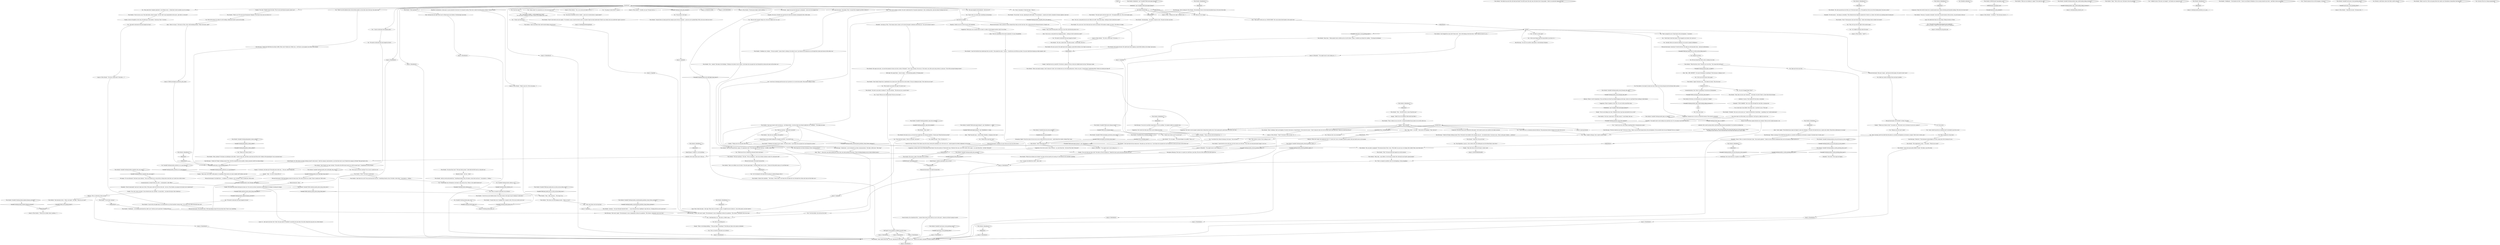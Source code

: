 # WHIRLING F1 / HARDIE
# Titus Hardie, leader of the militant union wing Hardie Boys. Mass dialogue + Gardener and Boys:
#
#1) Admit they lynched the man because of a rape.
#2) WHITE: Rhetoric to get them to tell you Klaasje was victim (Evrart makes easier -- leads to Klaasje, Klaasje betrays)
#3) React to Klaasje's betrayal
#4) WHITE: Suggestion to get them to counterbetray and reveal Assassination
#5) something to get them to reveal Instigator (Ruby)
# ==================================================
digraph G {
	  0 [label="START"];
	  1 [label="input"];
	  2 [label="Suggestion: The *boys* are too eager to please him to keep their mouths shut. You're gonna get a good head count here, just wait..."];
	  3 [label="You: \"I'm going to level with you. She's the next link in the chain that leads me to the mercenary's killer.\"\n\"I'm going to level with you. She's the next link in the chain that leads me to Lely's killer.\""];
	  4 [label="Composure: He and his men carry themselves like giants. You'll need to prove your mettle to be taken seriously."];
	  5 [label="You: \"I have seen her in a laudanum-induced delirium. The paranormal instinct whispers her name into my ear.\""];
	  6 [label="You: \"I suspect she killed the victim -- that's why.\""];
	  7 [label="You: What are *you* doing?"];
	  8 [label="You: \"We need to talk about the man hanged out back.\""];
	  9 [label="Titus Hardie: \"I can't for the life of me understand why you did it.\" He spreads his arms. \"I mean... I would have just left him up there. You must really like cleaning up other people's shit.\""];
	  10 [label="Glen: \"Yeah, gave them real nice big dicks.\""];
	  11 [label="Jump to: [Hardiehub1]"];
	  12 [label="You: \"I did think that, yes -- that she's a *little* crazy...\""];
	  13 [label="Titus Hardie: \"Lawman...\" he says through clenched teeth. \"... I am at the end of my *goddamn* rope with you. I fucking told you not to push her!\""];
	  14 [label="Physical Instrument: Goddamn *no one* tells you to put your fists down!"];
	  15 [label="Titus Hardie: \"You think we go into this shit deaf and dumb? You RCM aren't the only ones who know how to bug people -- there's no university degree for that.\""];
	  16 [label="Conceptualization: Actually there are a few -- cryptoanalyst, radio officer..."];
	  17 [label="Titus Hardie: \"Don't put yourself down, Angus. It's important work.\" The chief picks his beer back up -- to offer a silent toast."];
	  18 [label="Titus Hardie: \"Don't think I forgot how I specifically let you know how I felt about her arrest either.\" He says shaking his head. \"Now what do you want?\""];
	  19 [label="Titus Hardie: The rage in his eyes - you see the moment it burns out into a state of *finished*. \"Sure. Sure, lawman. You do you.\" He cracks a can, fills up his mug, downs it, and says: \"I'll do Titus and get fucking wasted.\""];
	  20 [label="Half Light: His anger flares -- here it comes...! The blistering apathy of *fucking done*."];
	  21 [label="Jump to: [Hardiehub1]"];
	  22 [label="mini hub for serenity"];
	  23 [label="Titus Hardie: \"Incriminating... now that's a big boy word.\" He puts his beer can down."];
	  24 [label="Inland Empire: No. How about you keep sticking around? Look around -- find the company representative, see what they have to say? Maybe the company will help? Then get back to this."];
	  25 [label="Shanky: \"Yeah, fuck off!\""];
	  26 [label="Authority: He's used to giving orders and having them obeyed immediately. You should not indulge him."];
	  27 [label="Titus Hardie: \"That's not nearly enough. I don't wanna be *rude*, but we kinda have our own thing going here. Unless you got a *sound theory* implicating Ruby I think you should just take off.\""];
	  28 [label="Titus Hardie: IsKimHere()"];
	  29 [label="IsKimHere()", shape=diamond];
	  30 [label="!(IsKimHere())", shape=diamond];
	  31 [label="Elizabeth: \"For the record...\" she steps in, forcefully. \"Titus Hardie did not explicitly specify the *victim* as a whore. Nor did he say anything about trusting her.\""];
	  32 [label="Alain: \"She's just in denial, asshole. You don't understand the *traumatic experience*. She's shutting down. And she doesn't fucking trust you.\""];
	  33 [label="You: \"A few more things about the tape before I go listen to it...\""];
	  34 [label="Titus Hardie: \"What's on it? We call it the Doorgunner Megamix. You'll know why, once you listen to it.\""];
	  35 [label="Elizabeth: \"Stop it. This is a waste of everyone's time.\" She sounds agitated. \"I think we have already established that you're not going to single anyone out.\""];
	  36 [label="Titus Hardie: Variable[\"whirling.hardie_logic_wc_failed\"]"];
	  37 [label="Variable[\"whirling.hardie_logic_wc_failed\"]", shape=diamond];
	  38 [label="!(Variable[\"whirling.hardie_logic_wc_failed\"])", shape=diamond];
	  39 [label="You: Shift your centre of balance from one leg to another."];
	  40 [label="You: Engage eye-twitch."];
	  41 [label="Titus Hardie: IsKimHere()  and  Variable[\"TASK.interrogate_klaasje\"]"];
	  42 [label="IsKimHere()  and  Variable[\"TASK.interrogate_klaasje\"]", shape=diamond];
	  43 [label="!(IsKimHere()  and  Variable[\"TASK.interrogate_klaasje\"])", shape=diamond];
	  44 [label="Jump to: [Hardiehub1]"];
	  45 [label="You: \"So I've listened to the tape and I'm going to confront Klaasje with it.\""];
	  46 [label="You: \"How long have you been listening to their communications?\""];
	  47 [label="You: \"Hold up, her face -- what did it look like?\""];
	  48 [label="You: \"That was the *normal* thing to do. She was a flight risk. I'm a cop.\""];
	  49 [label="Titus Hardie: Variable[\"whirling.hardies_empathy_titus_isnt_angry\"]"];
	  50 [label="Variable[\"whirling.hardies_empathy_titus_isnt_angry\"]", shape=diamond];
	  51 [label="!(Variable[\"whirling.hardies_empathy_titus_isnt_angry\"])", shape=diamond];
	  52 [label="Jump to: [Hardiehub1]"];
	  53 [label="You: \"Guess what: I've come upon something incriminating.\""];
	  54 [label="Jump to: [whirling.titus_big_dick_cop]"];
	  55 [label="Jump to: [Titus Hardie: \"\"Oh, so you went and talked to my m...\"]"];
	  56 [label="You: Establish authority."];
	  57 [label="You: Variable[\"whirling.hardie_authority_wc_to_get_klaasje\"]"];
	  58 [label="Variable[\"whirling.hardie_authority_wc_to_get_klaasje\"]", shape=diamond];
	  59 [label="!(Variable[\"whirling.hardie_authority_wc_to_get_klaasje\"])", shape=diamond];
	  60 [label="Titus Hardie: \"No-no-no,\" he points at himself, \"eyes here! You got business with my boys, you got business with me.\""];
	  61 [label="Jump to: [Theo: \"Sitting on his right: standard work...\"]"];
	  62 [label="You: \"First, we need to talk about your attitude.\""];
	  63 [label="Glen: \"Hey asshole, up here! We're talking to you!\""];
	  64 [label="Titus Hardie: \"Why?\" He leans back and regards you with curiosity."];
	  65 [label="Glen: \"Hey, I don't... oh, okay...\" Glen bursts out laughing. \"Yeah, take me!\""];
	  66 [label="You: \"A civil war is brewing and the only way to prevent it is to solve the murder. That means talking to Ruby.\""];
	  67 [label="Shanky: \"Yes, she's crazy, you know,\" the rat-faced man says carefully. \"A crazy-bitch -- you know the type. She's fucked up.\""];
	  68 [label="Rhetoric: When she's angry, she emphasizes the *s*. It gives her voice a strangely hypnotic quality. Her lips barely move as she speaks."];
	  69 [label="Titus Hardie: \"Okay, okay... easy, fellows. Give the guy a break. He's obviously one of god's special people.\""];
	  70 [label="Untitled hub"];
	  71 [label="Suggestion: These guys are so macho they're ready to confess to first-degree murder. Ask if it was them."];
	  72 [label="Physical Instrument: With begrudging respect he leans back. The room around you is silent. Time to speak now. With words."];
	  73 [label="Logic: Or... don't get in his face *yet*. Wait. You may need to *establish* yourself in his eyes later. If you fail, doing this may give you a fresh chance!"];
	  74 [label="Suggestion: There's laughter in the room. Try not to kill yourself this time."];
	  75 [label="Jump to: [tapehub]"];
	  76 [label="Titus Hardie: \"Goddamn you, Sunboy...\" He says quietly. \"I guess there's nothing to do about it now. I just hope she can game her way through the system and come out the other way.\""];
	  77 [label="Titus Hardie: He stares at you, as if you'd just called him your choicest expletive. \"Excuse me? What the fuck was that?\""];
	  78 [label="Jump to: [gaveuprubyhub]"];
	  79 [label="You: \"Because she's your real leader.\""];
	  80 [label="Perception (Sight): From the corner of your eye you see a little bird fly into the bush -- right behind the window; behind Titus' back."];
	  81 [label="Titus Hardie: IsKimHere()"];
	  82 [label="IsKimHere()", shape=diamond];
	  83 [label="!(IsKimHere())", shape=diamond];
	  84 [label="Kim Kitsuragi: \"I think we'll *keep* sticking around, Titus. You'll be surprised at how quickly a theory presents itself if you keep looking.\""];
	  85 [label="Titus Hardie: IsTHCPresent(\"apocalypse_cop\")"];
	  86 [label="IsTHCPresent(\"apocalypse_cop\")", shape=diamond];
	  87 [label="!(IsTHCPresent(\"apocalypse_cop\"))", shape=diamond];
	  88 [label="Physical Instrument: Get *further* in there. Escalate."];
	  89 [label="Titus Hardie: His eyes narrow. His right hand starts tapping a quick little rhythm on his thigh: tap tap tap."];
	  90 [label="Shanky: \"You're sure taking your time. Waiting for him to get ripe and pretty for you, huh?\""];
	  91 [label="Titus Hardie: Variable[\"TASK.interrogate_klaasje\"]  and  IsKimHere() == false"];
	  92 [label="Variable[\"TASK.interrogate_klaasje\"]  and  IsKimHere() == false", shape=diamond];
	  93 [label="!(Variable[\"TASK.interrogate_klaasje\"]  and  IsKimHere() == false)", shape=diamond];
	  94 [label="Jump to: [Hardiehub1]"];
	  95 [label="You: At my age you will be dead, you're impulsive. You'll get in a fight you won't win."];
	  96 [label="Physical Instrument: The moment ends. With begrudging respect the man leans back. Time to say something."];
	  97 [label="Half Light: Do not explain or defend yourself, attack."];
	  98 [label="Titus Hardie: IsKimHere()"];
	  99 [label="IsKimHere()", shape=diamond];
	  100 [label="!(IsKimHere())", shape=diamond];
	  101 [label="Logic: This is their last play -- this tape. Their story is in tatters, a mess. It might be nice to listen to -- but at this point, you don't need to."];
	  102 [label="Kim Kitsuragi: \"Understood -- you've listened in on their communications.\" He takes a little note. \"How long?\""];
	  103 [label="Untitled hub (02)"];
	  104 [label="Jump to: [LYNCHUBENDGAME]"];
	  105 [label="Eugene: \"Or Denisse, the diner girl! The milk rack on that one...\" He says, almost elegiacally."];
	  106 [label="You: (Leave the tape.) \"No thanks, Titus. I can get this wrapped up better without it.\""];
	  107 [label="You: \"So I talked to Klaasje about the tape.\""];
	  108 [label="Titus Hardie: He frowns, but then gives you a quick nod. \"Alright.\""];
	  109 [label="Titus Hardie: CheckItem(\"key_workshop_spare\")"];
	  110 [label="CheckItem(\"key_workshop_spare\")", shape=diamond];
	  111 [label="!(CheckItem(\"key_workshop_spare\"))", shape=diamond];
	  112 [label="You: \"Look, I need to pin this on someone and I've decided to pin this on her.\""];
	  113 [label="Titus Hardie: \"What are you looking at, copper?\" He cracks his neck."];
	  114 [label="Jump to: [Hardiehub1]"];
	  115 [label="Titus Hardie: IsKimHere()"];
	  116 [label="IsKimHere()", shape=diamond];
	  117 [label="!(IsKimHere())", shape=diamond];
	  118 [label="Titus Hardie: Variable[\"whirling.hardie_went_through_ruby_info\"]"];
	  119 [label="Variable[\"whirling.hardie_went_through_ruby_info\"]", shape=diamond];
	  120 [label="!(Variable[\"whirling.hardie_went_through_ruby_info\"])", shape=diamond];
	  121 [label="Jump to: [Hardiehub1]"];
	  122 [label="Visual Calculus: Do a headcount first -- connect these men to the tracks you saw in the yard -- chances are they're going to match."];
	  123 [label="Titus Hardie: \"And you went and pushed her.\" Something breaks in him. He takes a step closer and says: \"I am going to... fucking...\""];
	  124 [label="Elizabeth: \"TITUS HARDIE!\" Her voice rings through the room like a warning shot."];
	  125 [label="Titus Hardie: Variable[\"whirling.hardies_reactionspeed_gardener_stops_tituses_advance\"]"];
	  126 [label="Variable[\"whirling.hardies_reactionspeed_gardener_stops_tituses_advance\"]", shape=diamond];
	  127 [label="!(Variable[\"whirling.hardies_reactionspeed_gardener_stops_tituses_advance\"])", shape=diamond];
	  128 [label="You: \"Oh my god, she had a sad face? I'm so sorry I made her sad.\""];
	  129 [label="You: (Take the tape.) \"Fine. I'll listen to it.\""];
	  130 [label="You: \"Sorry, I misspoke. I'll take the tape.\" (Take it.)"];
	  131 [label="You: \"I want to talk about the hanging again.\""];
	  132 [label="You: \"Me and Evrart talked. He promised you'd cooperate.\"\n\"I told you already, I spoke to Evrart and he said you'd cooperate.\""];
	  133 [label="Titus Hardie: Variable[\"whirling.hardies_logic_understandig_taking_inventory\"]"];
	  134 [label="Variable[\"whirling.hardies_logic_understandig_taking_inventory\"]", shape=diamond];
	  135 [label="!(Variable[\"whirling.hardies_logic_understandig_taking_inventory\"])", shape=diamond];
	  136 [label="Jump to: [whathappenedthatnighthub]"];
	  137 [label="Empathy: Neither one of us will ever get it off completely."];
	  138 [label="You: Cross your arms."];
	  139 [label="Titus Hardie: Variable[\"whirling.gardener_main_hub_reached\"]"];
	  140 [label="Variable[\"whirling.gardener_main_hub_reached\"]", shape=diamond];
	  141 [label="!(Variable[\"whirling.gardener_main_hub_reached\"])", shape=diamond];
	  142 [label="Shanky: \"You sure took your time, huh?\" He looks to Titus for approval. \"Waited for him to get real ripe and pretty for you?\""];
	  143 [label="Elizabeth: \"You might want to start asking your questions now. It's not going to get better than this.\""];
	  144 [label="Titus Hardie: \"Probably,\" the scars on his arms say. \"I need to be like this to lead them -- something *you* would understand.\""];
	  145 [label="Titus Hardie: *Good*, the twitch in his eye replies. *I've beaten a man so hard he doesn't move. Or maybe I kept his head underwater? Hard to say which, but you can feel the *ugly* in me too.*"];
	  146 [label="Titus Hardie: \"What?\" He doesn't understand."];
	  147 [label="Titus Hardie: \"Nothing to do about it now I guess.\" He nods slowly. \"I just hope she can game her way through the system.\""];
	  148 [label="You: \"Fuck with the Sunboy.\" (Point to yourself) \"Get burnt.\""];
	  149 [label="You: \"I can finish this without listening to the tape.\" (Do not take it.)"];
	  150 [label="Titus Hardie: \"You're coo-coo, cop.\" His smile hides a flash of anger. \"I'm the *only* man responsible for this unit -- get with it, or fuck off.\""];
	  151 [label="Titus Hardie: \"Nope.\" That's all he says. He doesn't even do anything."];
	  152 [label="Titus Hardie: \"Next question.\""];
	  153 [label="You: \"I'm going to take off now.\" [Leave.]"];
	  154 [label="You: \"Okay, I talked to Klaasje. Now I need to talk to Ruby.\""];
	  155 [label="Titus Hardie: \"Sounds like you're *making* her a suspect in this. Not on my watch you're not.\""];
	  156 [label="Rhetoric: There's *a lot* of questions. If you ask them now they'll just keep bringing up the tape. Listen to it and they'll have nothing to hide behind."];
	  157 [label="Titus Hardie: \"The coppernado is back...\" He smirks. \"What do you want?\""];
	  158 [label="Esprit de Corps: Precinct 57th's finest scans the room, leaving the speaking to you: He trusts you -- maybe against his better judgement, but he does."];
	  159 [label="Titus Hardie: \"You do that,\" he says, adjusting his belt buckle. \"Oh, and keep it -- maybe you'll need a reminder of human ugliness some day.\""];
	  160 [label="Titus Hardie: \"Good. Glad to hear that,\" he says, adjusting his belt buckle. \"You can keep it, too -- maybe you'll need a reminder of human ugliness some day.\""];
	  161 [label="Hardiehub1"];
	  162 [label="You: The chatter is too inane to reach your ears: Raise your chin and gaze into the distance like a prince."];
	  163 [label="You: \"So what's on this tape?\""];
	  164 [label="You: \"Where can I listen to this?\""];
	  165 [label="Suggestion: You've hit a nerve. Titus is furious -- no, more than that -- the loyal Titus feels *betrayed*."];
	  166 [label="Jump to: [tapehub]"];
	  167 [label="Jump to: [Titus Hardie: \"\"Ruby's one of us. We're not gonna...\"]"];
	  168 [label="Jump to: [tapehub]"];
	  169 [label="Titus Hardie: \"Yeah... Khm, anyways...\" He wraps it up."];
	  170 [label="Titus Hardie: \"It's you again...\" He acknowledges you gruffly. \"What is it?\""];
	  171 [label="Titus Hardie: \"Yeah, you ruthless son of a bitch.\" He nods approvingly. \"I certainly didn't have it in me -- I always let the pretty ones go. I'm soft like that.\""];
	  172 [label="Titus Hardie: \"And what do you do? You go and push her anyway!\" Something breaks in him. He takes a step closer. \"I am going to... fucking...\""];
	  173 [label="You: \"Har-Mageddon is upon us. She's better off in the holding-pen once the Blood Rains come down.\""];
	  174 [label="Jump to: [Hardiehub1]"];
	  175 [label="Composure: Wants the world to know he's a macho-macho man: tobacco-chewing and knuckle-cracking. Who else do we have here?"];
	  176 [label="Kim Kitsuragi: \"I think we'll keep sticking around, Titus. We haven't even talked to the company rep yet -- we should do that,\" he turns to you. \"She's on the pier I believe... northwest.\""];
	  177 [label="Titus Hardie: IsKimHere()"];
	  178 [label="IsKimHere()", shape=diamond];
	  179 [label="!(IsKimHere())", shape=diamond];
	  180 [label="Jump to: [TASK.investigate_mysterious_door_done]"];
	  181 [label="Titus Hardie: \"Here, jerkwad!\" He slams an audiotape on the table. \"Listen to this shit, and then come back and tell me the *Soldier of the Apocalypse* was an innocent man.\""];
	  182 [label="Titus Hardie: IsKimHere()"];
	  183 [label="IsKimHere()", shape=diamond];
	  184 [label="!(IsKimHere())", shape=diamond];
	  185 [label="Titus Hardie: IsKimHere()"];
	  186 [label="IsKimHere()", shape=diamond];
	  187 [label="!(IsKimHere())", shape=diamond];
	  188 [label="Eugene: \"No, man,\" Eugene raises his hand. \"Pin it on me and frame me good, mister Law!\""];
	  189 [label="You: \"I want to go over a few things regarding Ruby's disappearance again.\""];
	  190 [label="Elizabeth: \"Over here!\" She snaps her fingers."];
	  191 [label="Titus Hardie: \"Look, the insane police officer is back.\" He takes a sip of his beer."];
	  192 [label="Jump to: [Hardiehub1]"];
	  193 [label="You: With all the abuse I've taken I'm still walking, talking and ready to get into this fight."];
	  194 [label="Conceptualization: Now *that* is intriguing. You had me at Doorgunner."];
	  195 [label="You: \"I think I get the picture.\""];
	  196 [label="Jump to: [Titus Hardie: \"\"A bullet, you say?\" He pats the ba...\"]"];
	  197 [label="You: \"Guess what? I've connected you to the local drug trade.\""];
	  198 [label="You: \"I talked to Joyce. The merc you hanged -- his friends are coming for you.\""];
	  199 [label="Jump to: [Titus Hardie: \"\"Yeah?\" He doesn't seem worried. \"B...\"]"];
	  200 [label="Titus Hardie: Variable[\"pier.joyce_hub_reached\"]"];
	  201 [label="Variable[\"pier.joyce_hub_reached\"]", shape=diamond];
	  202 [label="!(Variable[\"pier.joyce_hub_reached\"])", shape=diamond];
	  203 [label="Inland Empire: Another apocalyptic actor in town?"];
	  204 [label="Titus Hardie: \"Looks like the circus left town, but the clowns are still here.\" Titus does not look particularly happy to see you."];
	  205 [label="Titus Hardie: IsKimHere()"];
	  206 [label="IsKimHere()", shape=diamond];
	  207 [label="!(IsKimHere())", shape=diamond];
	  208 [label="You: \"Klaasje says she wasn't raped.\""];
	  209 [label="Glen: \"Yeah, play it with your ass, COCKSUCKER!\" His voice echoes like thunder in the small room."];
	  210 [label="Titus Hardie: *I can do this all night long*, his clenched fists say, their knuckles turning white. *I'm young. You're fifty thousand years old*."];
	  211 [label="Titus Hardie: \"Oh, this is about him?\" He looks around. \"A real looker, that one...\""];
	  212 [label="Glen: \"Oh, he's a real pretty boy by now. REAL hot stuff!\" Glen nods along. \"Letting out that *pretty-boy smell*.\""];
	  213 [label="Jump to: [Elizabeth: \"\"You might want to start asking you...\"]"];
	  214 [label="Jump to: [Hardiehub1]"];
	  215 [label="You: In that time I have killed. More than once. I can feel it in me. *The ugly.*"];
	  216 [label="Authority: Success. Titus backs off. Fists down, everybody."];
	  217 [label="Electrochemistry: Beer."];
	  218 [label="You: \"I don't know what that means. It just popped in my head. Let's move on.\""];
	  219 [label="Titus Hardie: \"Don't forget your tape, lawman.\" He pushes the little tape toward you with his giant hand. \"Compliments of Titus Hardie.\""];
	  220 [label="Jump to: [Titus Hardie: \"\"Oh, this is about him?\" He looks a...\"]"];
	  221 [label="Jump to: [Titus Hardie: \"\"Oh, this is about him?\" He looks a...\"]"];
	  222 [label="Jump to: [EVIDENCE HUB]"];
	  223 [label="You: \"I found eight sets of footprints, but there's only seven of you. Where is the eighth Hardie boy?\""];
	  224 [label="Reaction Speed: ...hit you -- duck!"];
	  225 [label="Titus Hardie: \"*You don't get to tell me what to do*.\" He impersonates you. The crowd laughs again..."];
	  226 [label="You: Don't say anything yet."];
	  227 [label="Titus Hardie: IsKimHere()"];
	  228 [label="IsKimHere()", shape=diamond];
	  229 [label="!(IsKimHere())", shape=diamond];
	  230 [label="Jump to: [Hardiehub1]"];
	  231 [label="Inland Empire: Frankly it's a bit terrifying."];
	  232 [label="Kim Kitsuragi: \"I'm sure we can find a tape player. It's not a problem,\" he repeats calmly in a hushed voice."];
	  233 [label="Kim Kitsuragi: \"Wh-why would you say that?\" He turns to Titus. \"Ruby is just the next logical link in the investigation. If we can talk to her we can *eliminate* her as a suspect.\""];
	  234 [label="Titus Hardie: \"Yeah, what?\""];
	  235 [label="Titus Hardie: Variable[\"TASK.arrest_klaasje_done\"]"];
	  236 [label="Variable[\"TASK.arrest_klaasje_done\"]", shape=diamond];
	  237 [label="!(Variable[\"TASK.arrest_klaasje_done\"])", shape=diamond];
	  238 [label="Jump to: [Hardiehub1]"];
	  239 [label="Shanky: The small man mimes blowing his brains out. You see his rat-face contorted in mock despair, his fingers touching his temple."];
	  240 [label="You: \"So you've bugged them? How?\""];
	  241 [label="You: \"Which one of you is doing this advanced radio work then?\""];
	  242 [label="Eugene: \"Yeah, man, you're like a radio genius or something. Those notes are some in depth stuff. Indexes and shit.\""];
	  243 [label="Jump to: [whirling.hardie_authority_wc_to_get_ ...]"];
	  244 [label="Kim Kitsuragi: \"We're looking for Titus Hardie.\" The lieutenant turns to the broad-shouldered man at the end of the table."];
	  245 [label="Kim Kitsuragi: \"Detective.\" The lieutenant acknowledges you with a sharp note. He's leaving it to you."];
	  246 [label="Titus Hardie: The room is silent. The leader does not flinch."];
	  247 [label="You: \"She is missing, and if you hide from the police in a murder investigation you become a suspect. That's how it works, guys.\""];
	  248 [label="Titus Hardie: \"Fuck!\" The big man's eyes and veins bulge. \"I knew that fucking whore couldn't be trusted!\""];
	  249 [label="Titus Hardie: \"Oh, shut up and stay out of this, Liz!\" He turns back to you. \"He raped her. He was out of his fucking mind. You have no idea!\""];
	  250 [label="Kim Kitsuragi: \"Listen. She wasn't raped.\" The lieutenant's voice is beginning to betray his agitation. \"The witness' statements were very clear.\""];
	  251 [label="tapehub"];
	  252 [label="Shanky: \"'Where can I listen to this?'\" he mocks you. \"Why don't you try shoving it up your ass, genius?!\""];
	  253 [label="You: Tilt your head from side to side, cracking your neck."];
	  254 [label="Titus Hardie: *What do you think you're doing?* you hear, but his mouth isn't moving. It's the tension in his shoulders speaking."];
	  255 [label="Glen: \"Oh, he was a real pretty boy, hanging up there... Letting out that *pretty-boy smell*.\""];
	  256 [label="Alain: \"Must be something in the water in Jamrock,\" he says thoughtfully."];
	  257 [label="Titus Hardie: Variable[\"yard.sense_viscal_greeting_done\"]"];
	  258 [label="Variable[\"yard.sense_viscal_greeting_done\"]", shape=diamond];
	  259 [label="!(Variable[\"yard.sense_viscal_greeting_done\"])", shape=diamond];
	  260 [label="You: \"Why should I care about the tape? You lied to me.\""];
	  261 [label="Empathy: His tone is friendly now and the last words are actually accompanied with a little smile."];
	  262 [label="Shanky: A burst of laughter in the room; the little guy is the loudest. \"Good one, Titus!\" he fawns."];
	  263 [label="Authority: How many times must I tell you..."];
	  264 [label="Suggestion: Someone has to rush in to break the tension. The second in command."];
	  265 [label="Shanky: \"What, is he fucking kidding...? This guy high or something?\" The little guy looks at his mates in disbelief."];
	  266 [label="Glen: \"Hey... HEY, DIPSHIT!!! You hard of hearing or something?! The bossman is talking to you!\""];
	  267 [label="Titus Hardie: \"That's *nothing*, that's just legalese. You don't even have a *sound theory*.\" He crosses his arms. \"I don't wanna be rude, but we're trying to get some R&R here. Think you could fuck off now?\""];
	  268 [label="You: \"She is a suspect in another case I'm investigating. A drug smuggling.\""];
	  269 [label="Jump to: [tapehub]"];
	  270 [label="Jump to: [Elizabeth: \"\"You might want to start asking you...\"]"];
	  271 [label="Titus Hardie: Variable[\"whirling.hardies_just_put_the_gun_in_your_mouth\"]"];
	  272 [label="Variable[\"whirling.hardies_just_put_the_gun_in_your_mouth\"]", shape=diamond];
	  273 [label="!(Variable[\"whirling.hardies_just_put_the_gun_in_your_mouth\"])", shape=diamond];
	  274 [label="Kim Kitsuragi: \"She wasn't raped.\" The lieutenant's voice is beginning to betray his agitation. \"The witness' statements were very clear.\""];
	  275 [label="Physical Instrument: His hands become fists."];
	  276 [label="Titus Hardie: \"Goddamnit... you fucking questioned her, didn't you? I told you not to push her! I fucking told you!\""];
	  277 [label="Titus Hardie: \"Goddamnit...\" He clenches his fists. \"I show you all kinds of kindness, let you snoop around in my town -- and then I ask you one thing...\""];
	  278 [label="Physical Instrument: His hands become fists."];
	  279 [label="Titus Hardie: IsKimHere()"];
	  280 [label="IsKimHere()", shape=diamond];
	  281 [label="!(IsKimHere())", shape=diamond];
	  282 [label="Shanky: \"Yeah, like when we let old Clancy's widow walk.\""];
	  283 [label="Titus Hardie: \"I ain't got time for this whack shit.\" He picks up a new beer can. \"I just hope she can game her way through the system and come out the other end.\""];
	  284 [label="Elizabeth: \"Let him go, Titus.\" The woman raises a hand, as if to draw the giant's attention away from you. \"I'm sure he doesn't need it.\""];
	  285 [label="You: \"First, we need to talk about your attitude.\""];
	  286 [label="Jump to: [whirling.hardie_rhetoric_wc]"];
	  287 [label="Suggestion: Now watch the other guys fuck it up by falling out of line."];
	  288 [label="Interfacing: Your room had one, or maybe it's too broken..."];
	  289 [label="Titus Hardie: Variable[\"whirling.hardie_hub_reached\"]"];
	  290 [label="Variable[\"whirling.hardie_hub_reached\"]", shape=diamond];
	  291 [label="!(Variable[\"whirling.hardie_hub_reached\"])", shape=diamond];
	  292 [label="You: Scan the room."];
	  293 [label="You: Take an aggressive step closer."];
	  294 [label="Titus Hardie: IsKimHere()"];
	  295 [label="IsKimHere()", shape=diamond];
	  296 [label="!(IsKimHere())", shape=diamond];
	  297 [label="Physical Instrument: This guy's tough... get the eye-twitch going. You need to look *scary*."];
	  298 [label="You: \"I'll go listen to the tape.\""];
	  299 [label="Titus Hardie: \"This is where you say your bit.\" A broad-shouldered man points at you with a beer can."];
	  300 [label="Titus Hardie: \"Easy, boys... These janitors have a helluva job cut out for them. I mean, I wouldn't go in there for a million...\" He slaps his forehead."];
	  301 [label="Physical Instrument: Questions? To hell with that. Get right up in the big dick's face -- physical confrontation."];
	  302 [label="Titus Hardie: \"Yeah, like you have one? Smartass...\" He looks to his left. There's a beer there that he forgot."];
	  303 [label="Titus Hardie: \"We have machines.\" He nods. \"We're in logistics -- how do you think a harbour works? It's advanced stuff.\""];
	  304 [label="Fat Angus: \"It's not advanced,\" the heavy man wheezes. \"You're just holed up in a coop all day, writing down what they say. It gets hot as hell in there.\""];
	  305 [label="Physical Instrument: Titus's posture is more relaxed than when you first met him. He is relieved that this Klaasje-business is finally over."];
	  306 [label="You: \"We need to talk about the man hanged out back.\""];
	  307 [label="Jump to: [LYNCHINGHUB]"];
	  308 [label="You: \"I found someone who saw the hanging. A witness.\""];
	  309 [label="Jump to: [Titus Hardie: \"\"A witness?\" The tall man crosses h...\"]"];
	  310 [label="Titus Hardie: IsKimHere()"];
	  311 [label="IsKimHere()", shape=diamond];
	  312 [label="!(IsKimHere())", shape=diamond];
	  313 [label="You: \"We need to talk about the man hanged out back.\""];
	  314 [label="Titus Hardie: \"Just dragged her away, huh? Stone cold...\" He's still looking at the front door. \"Didn't think you had it in you...\""];
	  315 [label="You: \"Where did you get this tape?\""];
	  316 [label="Shanky: \"Yeah, look at the big dick on that cop. Can't tell a dick that big what to do.\""];
	  317 [label="Jump to: [Hardiehub1]"];
	  318 [label="Titus Hardie: He hunches forward. His right hand starts tapping a quick little rhythm on his thigh: tap tap tap."];
	  319 [label="Physical Instrument: You failed here -- a weakness is a weakness, not a strength. Time to speak now. With words."];
	  320 [label="Jump to: [tapehub]"];
	  321 [label="Shanky: \"Things got nice and quiet after that.\""];
	  322 [label="You: \"One third of humanity will be *culled* -- and you're worried about a single lambe?!\""];
	  323 [label="Jump to: [Titus Hardie: \"\"Like hell you have.\" He leans back...\"]"];
	  324 [label="Glen: Starting from the right: Boot size 44. Blond man in his thirties. Overbearingly masculine."];
	  325 [label="Jump to: [Hardiehub1]"];
	  326 [label="Kim Kitsuragi: \"Ruby is missing. If you hide from the police in a murder investigation you become a suspect. You know how it works, guys.\""];
	  327 [label="Alain: \"Show it to him, T.\" He turns to Titus, who's still breathing heavily. \"What's the harm, right?\""];
	  328 [label="Titus Hardie: 'No, you're not. You're frail and your nerves are frayed. Old sadness weighs you down.' He refuses to budge."];
	  329 [label="Shanky: \"TIME TO GO TO WORK IN THE SHIT FACTORY!!!\""];
	  330 [label="Alain: \"*Real* big dick cops... Look at them! Reckless, swinging in the wind.\""];
	  331 [label="Titus Hardie: \"One lonesome clown... What a sad sight.\" He sighs. \"What do you want?\""];
	  332 [label="You: \"Crazy? What are you talking about? She was very lucid.\""];
	  333 [label="Alain: \"Pigs, T -- they don't care about getting the truth, they care about getting convictions. They're fucking keeping score on their bulletin boards.\""];
	  334 [label="Titus Hardie: \"Since way before their chief started taking swing lessons.\""];
	  335 [label="Shanky: \"Yeah -- try not to whack off to it.\""];
	  336 [label="Titus Hardie: \"Can't say I wasn't sad to see her go -- our Klaasje there -- her face when your friend walked her out. Goddamn...\" He shakes his head."];
	  337 [label="You: \"We need to talk about the man hanged out back.\""];
	  338 [label="Titus Hardie: \"Again? Just get the dead guy's autograph -- since you're his biggest fan.\""];
	  339 [label="You: \"The man hanged in the backyard -- did you do it?\""];
	  340 [label="You: \"I just found a *bullet* -- in the hanged man's head.\"\n\"You still haven't explained the bullet I found in the hanged man's head.\""];
	  341 [label="Titus Hardie: Variable[\"yard.sense_viscal_greeting_done\"]"];
	  342 [label="Variable[\"yard.sense_viscal_greeting_done\"]", shape=diamond];
	  343 [label="!(Variable[\"yard.sense_viscal_greeting_done\"])", shape=diamond];
	  344 [label="Titus Hardie: Variable[\"TASK.investigate_mysterious_door_done\"]"];
	  345 [label="Variable[\"TASK.investigate_mysterious_door_done\"]", shape=diamond];
	  346 [label="!(Variable[\"TASK.investigate_mysterious_door_done\"])", shape=diamond];
	  347 [label="Hand/Eye Coordination: A door-gun is a gun mounted to the door of a transport airship. They have a habit of mowing down civilians. Farmers mostly."];
	  348 [label="You: \"There's an old catatonic lady in the old fish market, on the other side of the bay. She needs help.\""];
	  349 [label="You: Present a solid theory about why Ruby could've done it."];
	  350 [label="You: Variable[\"whirling.hardie_logic_wc\"]"];
	  351 [label="Variable[\"whirling.hardie_logic_wc\"]", shape=diamond];
	  352 [label="!(Variable[\"whirling.hardie_logic_wc\"])", shape=diamond];
	  353 [label="Titus Hardie: \"Ruby's one of us. We're not gonna throw her under your Moralintern steamroller, fuck that shit!\""];
	  354 [label="Shanky: \"And fuck you too, moral-f*g!\" He throws a glance at Titus as the last syllable leaves his lips. The big guy sighs."];
	  355 [label="Titus Hardie: \"Oh, you need a scapegoat?\" The tension leaves Titus' voice. \"Why didn't you just say so to begin with, buddy? Here, have Glen here!\""];
	  356 [label="the indian scarcity hub"];
	  357 [label="Titus Hardie: \"The clowns are still hanging around... What is it now?\""];
	  358 [label="Jump to: [Elizabeth: \"\"You might want to start asking you...\"]"];
	  359 [label="You: \"I didn't have what in me? To arrest her?\""];
	  360 [label="Titus Hardie: Variable[\"whirling.hardie_altgreet_klaasje_arrested\"]"];
	  361 [label="Variable[\"whirling.hardie_altgreet_klaasje_arrested\"]", shape=diamond];
	  362 [label="!(Variable[\"whirling.hardie_altgreet_klaasje_arrested\"])", shape=diamond];
	  363 [label="Titus Hardie: Variable[\"TASK.get_hardie_boys_to_tell_you_the_whole_story\"]"];
	  364 [label="Variable[\"TASK.get_hardie_boys_to_tell_you_the_whole_story\"]", shape=diamond];
	  365 [label="!(Variable[\"TASK.get_hardie_boys_to_tell_you_the_whole_story\"])", shape=diamond];
	  366 [label="Titus Hardie: Variable[\"whirling.hardie_intro_half_light_step_closer\"]"];
	  367 [label="Variable[\"whirling.hardie_intro_half_light_step_closer\"]", shape=diamond];
	  368 [label="!(Variable[\"whirling.hardie_intro_half_light_step_closer\"])", shape=diamond];
	  369 [label="You: \"Titus, let's go over the night of the murder again.\""];
	  370 [label="Titus Hardie: Variable[\"whirling.klaasjedoor_whore_yelled\"]"];
	  371 [label="Variable[\"whirling.klaasjedoor_whore_yelled\"]", shape=diamond];
	  372 [label="!(Variable[\"whirling.klaasjedoor_whore_yelled\"])", shape=diamond];
	  373 [label="Suggestion: A whore, huh? A lot of that going around lately. From the mouths of *distressed* men. Whatever the case, you've hit a nerve. He's angry -- no, more than that -- he feels *betrayed*."];
	  374 [label="Elizabeth: \"Evrart *personally* sent me to take care of this. If this goes south we'll all be in the shit -- but you, Titus Hardie, are going to be buried. Am I understood?\""];
	  375 [label="You: \"Actually, there are numerous degrees you can get in signals intelligence.\""];
	  376 [label="Titus Hardie: \"Always the comedian...\" He shrugs. \"Never mind. I just hope she can game her way through the system and come out the other way.\""];
	  377 [label="Titus Hardie: \"Smart boy. You go do that.\""];
	  378 [label="Kim Kitsuragi: \"Maybe the Wild Pines has help to offer if they won't? Maybe not. Either way -- we'll have a case against your Ruby soon enough.\""];
	  379 [label="Jump to: [Titus Hardie: \"The big man laughs, nearly spitting...\"]"];
	  380 [label="You: \"Hey, about that *complex operation*  out of Rubys lorry -- I think that's tied to another case I'm working.\""];
	  381 [label="You: \"Let's go over the rape victim again.\""];
	  382 [label="Drama: Do not let their squeals disturb your serenity. These are but simple peasants, sire."];
	  383 [label="Alain: \"Look, copper.\" The tattooed man snaps his fingers to get your attention. \"We know the dead fuck was a rapist and a killer. We got him confessing to it on tape.\""];
	  384 [label="Kim Kitsuragi: \"I'm sure we can find a tape player,\" the lieutenant whispers."];
	  385 [label="Titus Hardie: \"Yeah? What about it?\""];
	  386 [label="Jump to: [Hardiehub1]"];
	  387 [label="Titus Hardie: \"Sounds like you wanna push this steamin' pile of shit on *anyone* -- and now you've picked Ruby. Well, not on my watch you won't.\""];
	  388 [label="Titus Hardie: \"You do that, lawman.\""];
	  389 [label="You: \"Cut the bullshit. She told me the truth.\""];
	  390 [label="Titus Hardie: \"I won't be on your bulletin board. If you don't listen to the tape we got *nothing* to talk about.\""];
	  391 [label="Jump to: [IsKimHere()]"];
	  392 [label="You: Convince Titus he is being manipulated."];
	  393 [label="You: Variable[\"whirling.hardie_rhetoric_wc\"]"];
	  394 [label="Variable[\"whirling.hardie_rhetoric_wc\"]", shape=diamond];
	  395 [label="!(Variable[\"whirling.hardie_rhetoric_wc\"])", shape=diamond];
	  396 [label="Jump to: [Titus Hardie: \"\"What are you talkin' about, madman...\"]"];
	  397 [label="Titus Hardie: \"You hear that, boys?\" The man looks around. \"Looks like the RCM sent us a big dick cop.\""];
	  398 [label="Titus Hardie: \"What the fuck is this?\" He gets up in your face. \"You wanna fuck with me?!\""];
	  399 [label="Jump to: [whirling.hardie_logic_wc]"];
	  400 [label="Titus Hardie: \"Oh, this is about him?\" He looks around. \"A real looker, that one...\""];
	  401 [label="Titus Hardie: \"Wow... the RCM sent us some *big dick cops*.\""];
	  402 [label="Inland Empire: He avoided looking her straight in the eye -- you would've too."];
	  403 [label="Titus Hardie: \"Yes... normal.\" He seems to be thinking. \"Nothing to do about it now I guess. I just hope she can game her way through the system and come out the other way.\""];
	  404 [label="You: \"That's enough for now. I'll get back to the investigation.\" (Conclude.)"];
	  405 [label="Jump to: [Titus Hardie: \"\"And?\"\"]"];
	  406 [label="Jump to: [Shanky: \"\"Yeah, you fuck with the Hardie boy...\"]"];
	  407 [label="Titus Hardie: \"Again? Seriously, man...\" He shakes his head. \"Fine, fire away.\""];
	  408 [label="Titus Hardie: Variable[\"whirling.hardie_noticed_gardener_angry_s\"]"];
	  409 [label="Variable[\"whirling.hardie_noticed_gardener_angry_s\"]", shape=diamond];
	  410 [label="!(Variable[\"whirling.hardie_noticed_gardener_angry_s\"])", shape=diamond];
	  411 [label="You: De-escalate."];
	  412 [label="Titus Hardie: Variable[\"TASK.confront_hardie_about_drug_trade_done\"]"];
	  413 [label="Variable[\"TASK.confront_hardie_about_drug_trade_done\"]", shape=diamond];
	  414 [label="!(Variable[\"TASK.confront_hardie_about_drug_trade_done\"])", shape=diamond];
	  415 [label="You: Open and close your fists."];
	  416 [label="Titus Hardie: Variable[\"whirling.hardies_suicide_greeting_done_once\"]"];
	  417 [label="Variable[\"whirling.hardies_suicide_greeting_done_once\"]", shape=diamond];
	  418 [label="!(Variable[\"whirling.hardies_suicide_greeting_done_once\"])", shape=diamond];
	  419 [label="Rhetoric: This is a diversion. Stay on track."];
	  420 [label="Perception (Hearing): The room is so quiet you could hear a pin drop. The rest of the cafeteria has gone quiet too."];
	  421 [label="Titus Hardie: \"You don't care about *evidence*?\" His eye twitches. \"The fuck are you a cop for then?\""];
	  422 [label="Titus Hardie: \"Like she was walking to the gallows.\""];
	  423 [label="Jump to: [Hardiehub1]"];
	  424 [label="Logic: He understood what you were doing. Taking inventory of them."];
	  0 -> 0
	  1 -> 138
	  2 -> 406
	  3 -> 154
	  4 -> 176
	  5 -> 154
	  6 -> 386
	  7 -> 209
	  8 -> 400
	  9 -> 142
	  10 -> 168
	  11 -> 160
	  12 -> 226
	  13 -> 274
	  14 -> 373
	  15 -> 15
	  16 -> 374
	  16 -> 239
	  17 -> 241
	  18 -> 260
	  19 -> 20
	  20 -> 18
	  21 -> 160
	  22 -> 161
	  22 -> 137
	  22 -> 336
	  22 -> 305
	  22 -> 284
	  23 -> 221
	  24 -> 343
	  25 -> 65
	  25 -> 2
	  25 -> 4
	  25 -> 5
	  25 -> 267
	  25 -> 111
	  26 -> 3
	  27 -> 199
	  28 -> 28
	  28 -> 29
	  29 -> 325
	  30 -> 246
	  31 -> 248
	  32 -> 66
	  33 -> 384
	  34 -> 193
	  35 -> 179
	  36 -> 36
	  36 -> 37
	  37 -> 26
	  38 -> 266
	  39 -> 88
	  40 -> 253
	  41 -> 41
	  41 -> 42
	  42 -> 356
	  43 -> 90
	  44 -> 160
	  45 -> 376
	  46 -> 333
	  47 -> 422
	  48 -> 403
	  49 -> 49
	  49 -> 50
	  50 -> 304
	  51 -> 316
	  52 -> 160
	  53 -> 22
	  56 -> 56
	  57 -> 57
	  57 -> 58
	  58 -> 242
	  59 -> 242
	  60 -> 424
	  62 -> 114
	  63 -> 204
	  64 -> 69
	  65 -> 187
	  66 -> 386
	  67 -> 419
	  68 -> 408
	  69 -> 268
	  70 -> 65
	  70 -> 2
	  70 -> 4
	  70 -> 5
	  70 -> 267
	  70 -> 78
	  70 -> 111
	  71 -> 256
	  72 -> 120
	  73 -> 160
	  74 -> 43
	  75 -> 250
	  76 -> 17
	  77 -> 129
	  77 -> 148
	  79 -> 149
	  80 -> 385
	  81 -> 81
	  81 -> 82
	  82 -> 83
	  83 -> 343
	  84 -> 343
	  85 -> 85
	  85 -> 86
	  86 -> 202
	  87 -> 100
	  88 -> 411
	  88 -> 252
	  89 -> 296
	  90 -> 211
	  91 -> 91
	  91 -> 92
	  92 -> 330
	  93 -> 270
	  94 -> 160
	  95 -> 143
	  96 -> 120
	  97 -> 192
	  97 -> 94
	  97 -> 214
	  98 -> 98
	  98 -> 99
	  99 -> 273
	  100 -> 275
	  101 -> 250
	  102 -> 333
	  103 -> 240
	  103 -> 194
	  105 -> 335
	  106 -> 76
	  107 -> 405
	  108 -> 135
	  109 -> 109
	  109 -> 110
	  110 -> 385
	  111 -> 79
	  112 -> 293
	  113 -> 113
	  114 -> 160
	  115 -> 115
	  115 -> 116
	  116 -> 401
	  117 -> 396
	  118 -> 118
	  118 -> 119
	  119 -> 156
	  120 -> 412
	  121 -> 160
	  122 -> 160
	  123 -> 223
	  124 -> 215
	  125 -> 125
	  125 -> 126
	  126 -> 13
	  127 -> 373
	  128 -> 146
	  129 -> 158
	  130 -> 159
	  131 -> 337
	  132 -> 54
	  133 -> 133
	  133 -> 134
	  134 -> 286
	  135 -> 1
	  137 -> 71
	  138 -> 264
	  139 -> 139
	  139 -> 140
	  140 -> 234
	  141 -> 189
	  142 -> 254
	  143 -> 70
	  144 -> 95
	  145 -> 136
	  146 -> 217
	  146 -> 172
	  147 -> 17
	  148 -> 75
	  149 -> 283
	  150 -> 262
	  151 -> 151
	  152 -> 324
	  154 -> 63
	  155 -> 352
	  156 -> 74
	  157 -> 191
	  158 -> 355
	  159 -> 51
	  160 -> 423
	  161 -> 130
	  161 -> 131
	  161 -> 391
	  161 -> 152
	  161 -> 153
	  161 -> 32
	  161 -> 291
	  161 -> 292
	  161 -> 44
	  161 -> 307
	  161 -> 52
	  161 -> 55
	  161 -> 188
	  161 -> 196
	  161 -> 197
	  161 -> 207
	  161 -> 338
	  161 -> 339
	  161 -> 347
	  161 -> 348
	  161 -> 222
	  161 -> 106
	  161 -> 368
	  161 -> 379
	  161 -> 380
	  162 -> 264
	  163 -> 33
	  164 -> 181
	  165 -> 30
	  166 -> 250
	  167 -> 352
	  168 -> 250
	  169 -> 357
	  170 -> 93
	  171 -> 281
	  172 -> 223
	  173 -> 282
	  174 -> 160
	  175 -> 60
	  176 -> 377
	  177 -> 177
	  177 -> 178
	  178 -> 244
	  179 -> 355
	  180 -> 343
	  181 -> 84
	  182 -> 182
	  182 -> 183
	  183 -> 383
	  184 -> 251
	  185 -> 185
	  185 -> 186
	  186 -> 231
	  187 -> 68
	  188 -> 34
	  189 -> 233
	  191 -> 238
	  192 -> 160
	  193 -> 327
	  194 -> 346
	  195 -> 334
	  197 -> 322
	  198 -> 198
	  200 -> 200
	  200 -> 201
	  201 -> 80
	  202 -> 309
	  203 -> 100
	  204 -> 213
	  205 -> 205
	  205 -> 206
	  206 -> 243
	  207 -> 312
	  207 -> 61
	  207 -> 7
	  208 -> 247
	  209 -> 184
	  210 -> 96
	  211 -> 141
	  212 -> 328
	  213 -> 142
	  214 -> 160
	  215 -> 144
	  216 -> 124
	  217 -> 239
	  218 -> 375
	  219 -> 128
	  219 -> 105
	  220 -> 210
	  221 -> 400
	  223 -> 395
	  224 -> 123
	  225 -> 212
	  226 -> 265
	  227 -> 227
	  227 -> 228
	  228 -> 249
	  229 -> 276
	  230 -> 160
	  231 -> 263
	  232 -> 287
	  233 -> 154
	  234 -> 77
	  235 -> 235
	  235 -> 236
	  236 -> 359
	  237 -> 117
	  238 -> 160
	  239 -> 73
	  240 -> 302
	  241 -> 303
	  242 -> 319
	  244 -> 312
	  244 -> 61
	  244 -> 7
	  245 -> 157
	  246 -> 87
	  247 -> 35
	  248 -> 369
	  249 -> 31
	  250 -> 12
	  251 -> 162
	  251 -> 259
	  251 -> 163
	  251 -> 297
	  251 -> 404
	  251 -> 314
	  252 -> 208
	  253 -> 398
	  254 -> 6
	  255 -> 8
	  256 -> 9
	  257 -> 257
	  257 -> 258
	  258 -> 121
	  259 -> 300
	  260 -> 421
	  261 -> 48
	  262 -> 306
	  263 -> 24
	  264 -> 382
	  265 -> 62
	  266 -> 381
	  267 -> 199
	  268 -> 386
	  269 -> 250
	  270 -> 142
	  271 -> 272
	  271 -> 271
	  272 -> 416
	  273 -> 288
	  274 -> 12
	  275 -> 122
	  276 -> 274
	  277 -> 277
	  278 -> 171
	  279 -> 280
	  279 -> 279
	  280 -> 101
	  281 -> 45
	  282 -> 104
	  283 -> 17
	  284 -> 19
	  285 -> 390
	  287 -> 406
	  288 -> 268
	  289 -> 289
	  289 -> 290
	  290 -> 203
	  291 -> 298
	  292 -> 340
	  293 -> 245
	  294 -> 294
	  294 -> 295
	  295 -> 232
	  296 -> 354
	  297 -> 39
	  298 -> 387
	  299 -> 25
	  300 -> 269
	  301 -> 365
	  302 -> 216
	  303 -> 278
	  304 -> 16
	  305 -> 316
	  306 -> 220
	  308 -> 308
	  310 -> 310
	  310 -> 311
	  311 -> 175
	  312 -> 23
	  313 -> 210
	  314 -> 358
	  315 -> 14
	  316 -> 255
	  317 -> 160
	  318 -> 296
	  319 -> 120
	  320 -> 250
	  321 -> 102
	  322 -> 145
	  324 -> 174
	  325 -> 160
	  326 -> 35
	  327 -> 180
	  328 -> 318
	  329 -> 299
	  330 -> 315
	  331 -> 237
	  332 -> 97
	  333 -> 389
	  334 -> 320
	  335 -> 319
	  336 -> 321
	  336 -> 46
	  336 -> 47
	  336 -> 147
	  336 -> 127
	  337 -> 219
	  338 -> 261
	  339 -> 53
	  340 -> 195
	  341 -> 341
	  341 -> 342
	  342 -> 323
	  343 -> 59
	  344 -> 344
	  344 -> 345
	  345 -> 385
	  346 -> 108
	  347 -> 167
	  348 -> 378
	  349 -> 349
	  350 -> 350
	  350 -> 351
	  351 -> 399
	  352 -> 399
	  353 -> 353
	  354 -> 27
	  355 -> 64
	  356 -> 312
	  356 -> 225
	  356 -> 61
	  356 -> 7
	  357 -> 10
	  358 -> 142
	  359 -> 170
	  360 -> 360
	  360 -> 361
	  361 -> 117
	  362 -> 313
	  363 -> 363
	  363 -> 364
	  364 -> 169
	  365 -> 40
	  366 -> 366
	  366 -> 367
	  367 -> 72
	  368 -> 160
	  369 -> 107
	  370 -> 370
	  370 -> 371
	  371 -> 372
	  372 -> 164
	  373 -> 30
	  374 -> 67
	  375 -> 301
	  376 -> 17
	  377 -> 173
	  378 -> 343
	  380 -> 150
	  381 -> 407
	  382 -> 21
	  383 -> 326
	  384 -> 251
	  385 -> 165
	  386 -> 160
	  387 -> 166
	  388 -> 229
	  389 -> 12
	  390 -> 155
	  391 -> 114
	  392 -> 392
	  393 -> 393
	  393 -> 394
	  394 -> 285
	  395 -> 285
	  397 -> 224
	  398 -> 38
	  398 -> 415
	  400 -> 89
	  401 -> 329
	  402 -> 321
	  402 -> 147
	  402 -> 127
	  402 -> 47
	  403 -> 17
	  404 -> 218
	  407 -> 103
	  408 -> 409
	  408 -> 410
	  409 -> 230
	  410 -> 420
	  411 -> 112
	  412 -> 413
	  412 -> 414
	  413 -> 169
	  414 -> 362
	  415 -> 317
	  416 -> 417
	  416 -> 418
	  417 -> 288
	  418 -> 190
	  419 -> 11
	  419 -> 331
	  419 -> 388
	  420 -> 263
	  421 -> 332
	  422 -> 402
	  423 -> 160
	  424 -> 132
}

